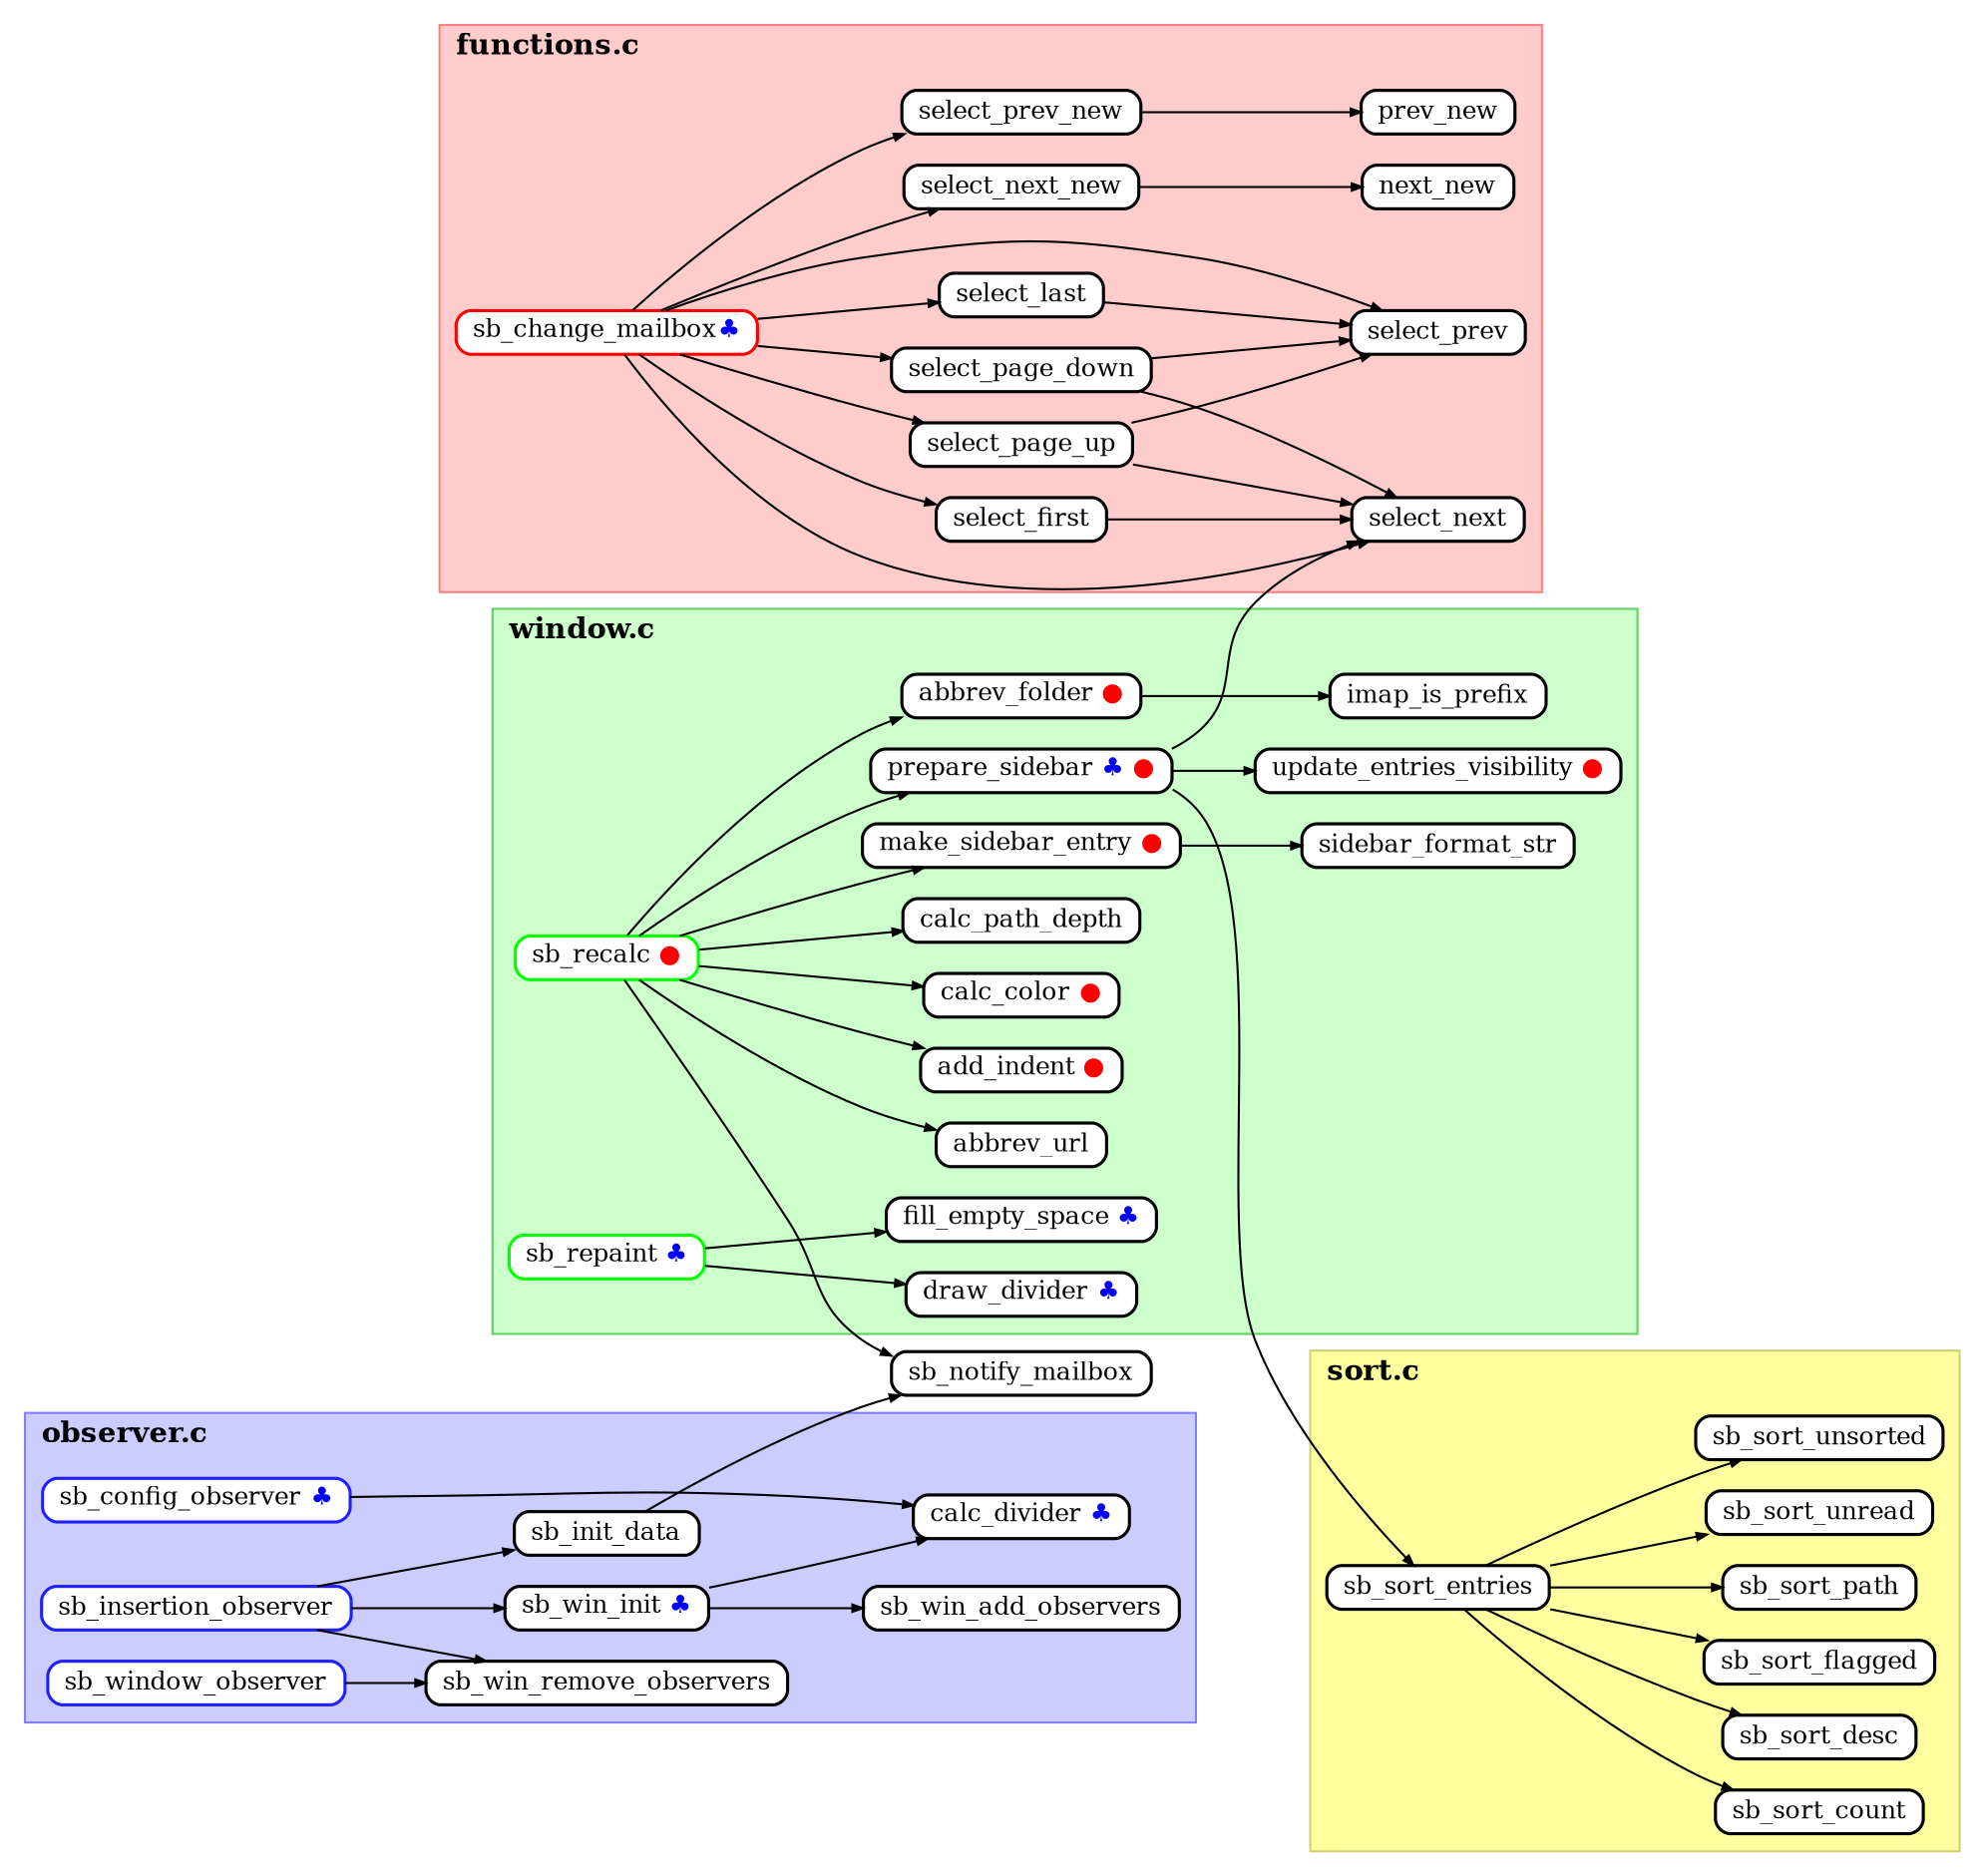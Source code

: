 digraph sidebar
{
	// Sidebar 2020-08-12
	graph [
		rankdir="LR"
		nodesep="0.2"
		ranksep="0.5"
		compound="true"
	]

	node [
		shape="Mrecord"
		fontsize="12"
		fillcolor="#ffffff"
		style="filled"
		height="0.2"
		penwidth="1.5"
		color="black"
	]

	edge [
		penwidth="1.0"
		arrowsize="0.5"
	]

	// Public functions
	node [ color="#ff0000" ]
	sb_change_mailbox

	// Window API
	node [ color="#00ff00" ]
	sb_recalc
	sb_repaint

	// Observer API
	node [ color="#2020ff" ]
	sb_config_observer
	sb_insertion_observer
	sb_window_observer

	node [ color="#000000" ]

	subgraph cluster_functions
	{
		fontcolor="black"
		color="#ff8080"
		fillcolor="#ffcccc"
		style="filled"
		label=<<b>functions.c</b>>
		labeljust="left"

		next_new                  [ label=<next_new > ]
		prev_new                  [ label=<prev_new > ]
		select_last               [ label=<select_last > ]
		select_next               [ label=<select_next > ]
		select_prev               [ label=<select_prev > ]
		select_first              [ label=<select_first > ]
		select_page_up            [ label=<select_page_up > ]
		select_next_new           [ label=<select_next_new > ]
		select_prev_new           [ label=<select_prev_new > ]
		select_page_down          [ label=<select_page_down > ]
		sb_change_mailbox         [ label=<sb_change_mailbox<font color="blue">♣</font> > ]

		sb_change_mailbox     -> select_first
		sb_change_mailbox     -> select_last
		sb_change_mailbox     -> select_next
		sb_change_mailbox     -> select_next_new
		sb_change_mailbox     -> select_page_down
		sb_change_mailbox     -> select_page_up
		sb_change_mailbox     -> select_prev
		sb_change_mailbox     -> select_prev_new
		select_first          -> select_next
		select_last           -> select_prev
		select_next_new       -> next_new
		select_page_down      -> select_next
		select_page_down      -> select_prev
		select_page_up        -> select_next
		select_page_up        -> select_prev
		select_prev_new       -> prev_new
	}

	subgraph cluster_sort
	{
		fontcolor="black"
		color="#d0d070"
		fillcolor="#ffffa0"
		style="filled"
		label=<<b>sort.c</b>>
		labeljust="left"

		sb_sort_count    [ label=<sb_sort_count > ]
		sb_sort_desc     [ label=<sb_sort_desc > ]
		sb_sort_entries  [ label=<sb_sort_entries > ]
		sb_sort_flagged  [ label=<sb_sort_flagged > ]
		sb_sort_path     [ label=<sb_sort_path > ]
		sb_sort_unread   [ label=<sb_sort_unread > ]
		sb_sort_unsorted [ label=<sb_sort_unsorted > ]

		sb_sort_entries -> sb_sort_count
		sb_sort_entries -> sb_sort_desc
		sb_sort_entries -> sb_sort_flagged
		sb_sort_entries -> sb_sort_path
		sb_sort_entries -> sb_sort_unread
		sb_sort_entries -> sb_sort_unsorted
	}

	subgraph cluster_window
	{
		fontcolor="black"
		color="#60d060"
		fillcolor="#ccffcc"
		style="filled"
		label=<<b>window.c</b>>
		labeljust="left"

		abbrev_folder             [ label=<abbrev_folder <font color="red">●</font> > ]
		abbrev_url                [ label=<abbrev_url > ]
		add_indent                [ label=<add_indent <font color="red">●</font> > ]
		calc_color                [ label=<calc_color <font color="red">●</font> > ]
		calc_path_depth           [ label=<calc_path_depth > ]
		draw_divider              [ label=<draw_divider <font color="blue">♣</font> > ]
		fill_empty_space          [ label=<fill_empty_space <font color="blue">♣</font> > ]
		imap_is_prefix            [ label=<imap_is_prefix > ]
		make_sidebar_entry        [ label=<make_sidebar_entry <font color="red">●</font> > ]
		prepare_sidebar           [ label=<prepare_sidebar <font color="blue">♣</font> <font color="red">●</font> > ]
		sb_recalc                 [ label=<sb_recalc <font color="red">●</font> > ]
		sb_repaint                [ label=<sb_repaint <font color="blue">♣</font> > ]
		sidebar_format_str        [ label=<sidebar_format_str > ]
		update_entries_visibility [ label=<update_entries_visibility <font color="red">●</font> > ]

		abbrev_folder         -> imap_is_prefix
		make_sidebar_entry    -> sidebar_format_str
		prepare_sidebar       -> select_next
		prepare_sidebar       -> update_entries_visibility
		sb_recalc             -> abbrev_folder
		sb_recalc             -> abbrev_url
		sb_recalc             -> add_indent
		sb_recalc             -> calc_color
		sb_recalc             -> calc_path_depth
		sb_recalc             -> make_sidebar_entry
		sb_recalc             -> prepare_sidebar
	}

	subgraph cluster_observer
	{
		fontcolor="black"
		color="#8080ff"
		fillcolor="#ccccff"
		style="filled"
		label=<<b>observer.c</b>>
		labeljust="left"

		calc_divider              [ label=<calc_divider <font color="blue">♣</font> > ]
		sb_config_observer        [ label=<sb_config_observer <font color="blue">♣</font> > ]
		sb_init_data              [ label=<sb_init_data > ]
		sb_insertion_observer     [ label=<sb_insertion_observer > ]
		sb_window_observer        [ label=<sb_window_observer > ]
		sb_win_add_observers      [ label=<sb_win_add_observers > ]
		sb_win_init               [ label=<sb_win_init <font color="blue">♣</font> > ]
		sb_win_remove_observers   [ label=<sb_win_remove_observers > ]

		{ rank=same sb_config_observer sb_insertion_observer sb_window_observer }
	}

	// sidebar.c
	sb_notify_mailbox         [ label=<sb_notify_mailbox > ]

	prepare_sidebar       -> sb_sort_entries
	sb_config_observer    -> calc_divider
	sb_init_data          -> sb_notify_mailbox
	sb_insertion_observer -> sb_init_data
	sb_insertion_observer -> sb_win_init
	sb_insertion_observer -> sb_win_remove_observers
	sb_recalc             -> sb_notify_mailbox
	sb_repaint            -> draw_divider
	sb_repaint            -> fill_empty_space
	sb_window_observer    -> sb_win_remove_observers
	sb_win_init           -> calc_divider
	sb_win_init           -> sb_win_add_observers

}
